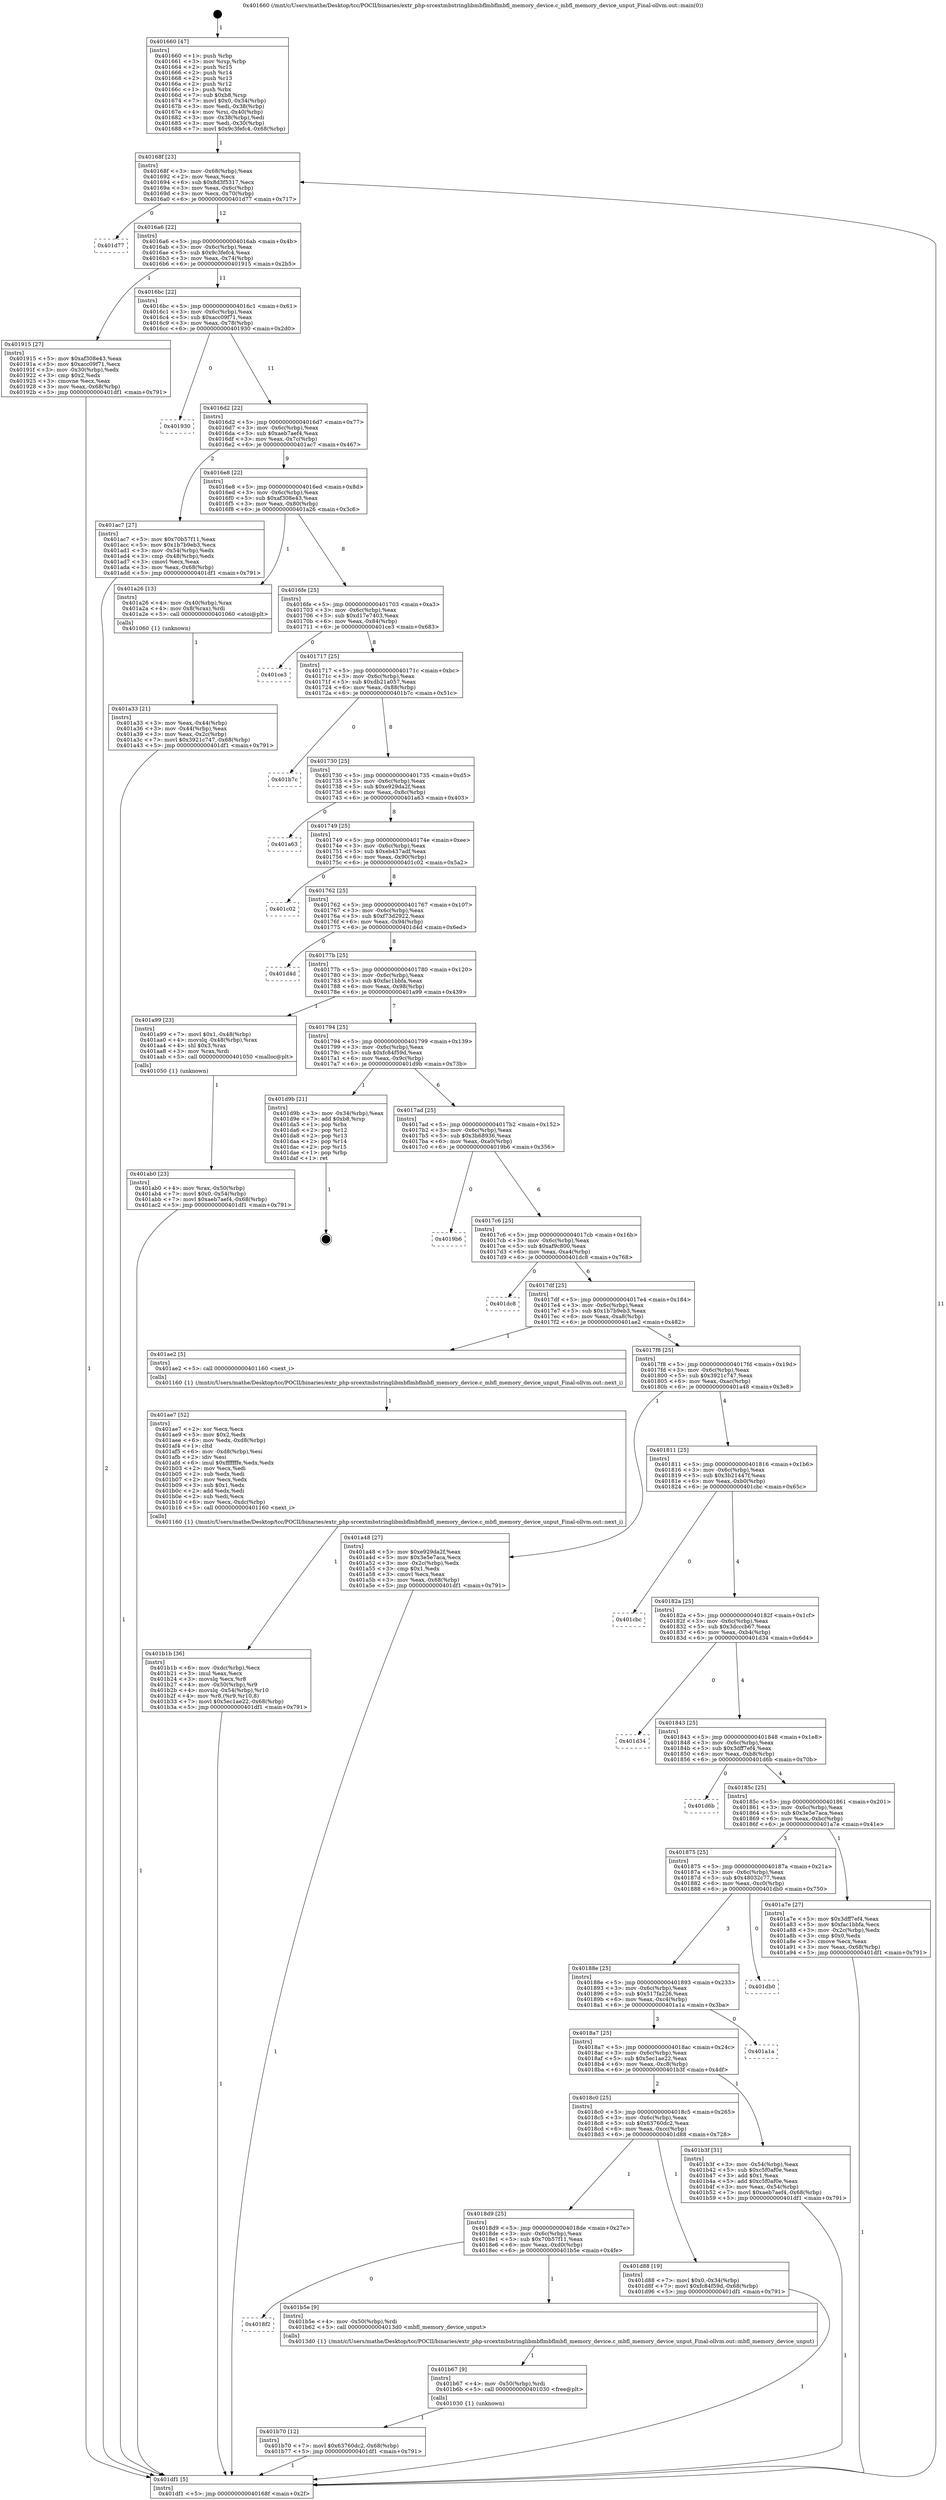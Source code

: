 digraph "0x401660" {
  label = "0x401660 (/mnt/c/Users/mathe/Desktop/tcc/POCII/binaries/extr_php-srcextmbstringlibmbflmbflmbfl_memory_device.c_mbfl_memory_device_unput_Final-ollvm.out::main(0))"
  labelloc = "t"
  node[shape=record]

  Entry [label="",width=0.3,height=0.3,shape=circle,fillcolor=black,style=filled]
  "0x40168f" [label="{
     0x40168f [23]\l
     | [instrs]\l
     &nbsp;&nbsp;0x40168f \<+3\>: mov -0x68(%rbp),%eax\l
     &nbsp;&nbsp;0x401692 \<+2\>: mov %eax,%ecx\l
     &nbsp;&nbsp;0x401694 \<+6\>: sub $0x8d3f5317,%ecx\l
     &nbsp;&nbsp;0x40169a \<+3\>: mov %eax,-0x6c(%rbp)\l
     &nbsp;&nbsp;0x40169d \<+3\>: mov %ecx,-0x70(%rbp)\l
     &nbsp;&nbsp;0x4016a0 \<+6\>: je 0000000000401d77 \<main+0x717\>\l
  }"]
  "0x401d77" [label="{
     0x401d77\l
  }", style=dashed]
  "0x4016a6" [label="{
     0x4016a6 [22]\l
     | [instrs]\l
     &nbsp;&nbsp;0x4016a6 \<+5\>: jmp 00000000004016ab \<main+0x4b\>\l
     &nbsp;&nbsp;0x4016ab \<+3\>: mov -0x6c(%rbp),%eax\l
     &nbsp;&nbsp;0x4016ae \<+5\>: sub $0x9c3fefc4,%eax\l
     &nbsp;&nbsp;0x4016b3 \<+3\>: mov %eax,-0x74(%rbp)\l
     &nbsp;&nbsp;0x4016b6 \<+6\>: je 0000000000401915 \<main+0x2b5\>\l
  }"]
  Exit [label="",width=0.3,height=0.3,shape=circle,fillcolor=black,style=filled,peripheries=2]
  "0x401915" [label="{
     0x401915 [27]\l
     | [instrs]\l
     &nbsp;&nbsp;0x401915 \<+5\>: mov $0xaf308e43,%eax\l
     &nbsp;&nbsp;0x40191a \<+5\>: mov $0xacc09f71,%ecx\l
     &nbsp;&nbsp;0x40191f \<+3\>: mov -0x30(%rbp),%edx\l
     &nbsp;&nbsp;0x401922 \<+3\>: cmp $0x2,%edx\l
     &nbsp;&nbsp;0x401925 \<+3\>: cmovne %ecx,%eax\l
     &nbsp;&nbsp;0x401928 \<+3\>: mov %eax,-0x68(%rbp)\l
     &nbsp;&nbsp;0x40192b \<+5\>: jmp 0000000000401df1 \<main+0x791\>\l
  }"]
  "0x4016bc" [label="{
     0x4016bc [22]\l
     | [instrs]\l
     &nbsp;&nbsp;0x4016bc \<+5\>: jmp 00000000004016c1 \<main+0x61\>\l
     &nbsp;&nbsp;0x4016c1 \<+3\>: mov -0x6c(%rbp),%eax\l
     &nbsp;&nbsp;0x4016c4 \<+5\>: sub $0xacc09f71,%eax\l
     &nbsp;&nbsp;0x4016c9 \<+3\>: mov %eax,-0x78(%rbp)\l
     &nbsp;&nbsp;0x4016cc \<+6\>: je 0000000000401930 \<main+0x2d0\>\l
  }"]
  "0x401df1" [label="{
     0x401df1 [5]\l
     | [instrs]\l
     &nbsp;&nbsp;0x401df1 \<+5\>: jmp 000000000040168f \<main+0x2f\>\l
  }"]
  "0x401660" [label="{
     0x401660 [47]\l
     | [instrs]\l
     &nbsp;&nbsp;0x401660 \<+1\>: push %rbp\l
     &nbsp;&nbsp;0x401661 \<+3\>: mov %rsp,%rbp\l
     &nbsp;&nbsp;0x401664 \<+2\>: push %r15\l
     &nbsp;&nbsp;0x401666 \<+2\>: push %r14\l
     &nbsp;&nbsp;0x401668 \<+2\>: push %r13\l
     &nbsp;&nbsp;0x40166a \<+2\>: push %r12\l
     &nbsp;&nbsp;0x40166c \<+1\>: push %rbx\l
     &nbsp;&nbsp;0x40166d \<+7\>: sub $0xb8,%rsp\l
     &nbsp;&nbsp;0x401674 \<+7\>: movl $0x0,-0x34(%rbp)\l
     &nbsp;&nbsp;0x40167b \<+3\>: mov %edi,-0x38(%rbp)\l
     &nbsp;&nbsp;0x40167e \<+4\>: mov %rsi,-0x40(%rbp)\l
     &nbsp;&nbsp;0x401682 \<+3\>: mov -0x38(%rbp),%edi\l
     &nbsp;&nbsp;0x401685 \<+3\>: mov %edi,-0x30(%rbp)\l
     &nbsp;&nbsp;0x401688 \<+7\>: movl $0x9c3fefc4,-0x68(%rbp)\l
  }"]
  "0x401b70" [label="{
     0x401b70 [12]\l
     | [instrs]\l
     &nbsp;&nbsp;0x401b70 \<+7\>: movl $0x63760dc2,-0x68(%rbp)\l
     &nbsp;&nbsp;0x401b77 \<+5\>: jmp 0000000000401df1 \<main+0x791\>\l
  }"]
  "0x401930" [label="{
     0x401930\l
  }", style=dashed]
  "0x4016d2" [label="{
     0x4016d2 [22]\l
     | [instrs]\l
     &nbsp;&nbsp;0x4016d2 \<+5\>: jmp 00000000004016d7 \<main+0x77\>\l
     &nbsp;&nbsp;0x4016d7 \<+3\>: mov -0x6c(%rbp),%eax\l
     &nbsp;&nbsp;0x4016da \<+5\>: sub $0xaeb7aef4,%eax\l
     &nbsp;&nbsp;0x4016df \<+3\>: mov %eax,-0x7c(%rbp)\l
     &nbsp;&nbsp;0x4016e2 \<+6\>: je 0000000000401ac7 \<main+0x467\>\l
  }"]
  "0x401b67" [label="{
     0x401b67 [9]\l
     | [instrs]\l
     &nbsp;&nbsp;0x401b67 \<+4\>: mov -0x50(%rbp),%rdi\l
     &nbsp;&nbsp;0x401b6b \<+5\>: call 0000000000401030 \<free@plt\>\l
     | [calls]\l
     &nbsp;&nbsp;0x401030 \{1\} (unknown)\l
  }"]
  "0x401ac7" [label="{
     0x401ac7 [27]\l
     | [instrs]\l
     &nbsp;&nbsp;0x401ac7 \<+5\>: mov $0x70b57f11,%eax\l
     &nbsp;&nbsp;0x401acc \<+5\>: mov $0x1b7b9eb3,%ecx\l
     &nbsp;&nbsp;0x401ad1 \<+3\>: mov -0x54(%rbp),%edx\l
     &nbsp;&nbsp;0x401ad4 \<+3\>: cmp -0x48(%rbp),%edx\l
     &nbsp;&nbsp;0x401ad7 \<+3\>: cmovl %ecx,%eax\l
     &nbsp;&nbsp;0x401ada \<+3\>: mov %eax,-0x68(%rbp)\l
     &nbsp;&nbsp;0x401add \<+5\>: jmp 0000000000401df1 \<main+0x791\>\l
  }"]
  "0x4016e8" [label="{
     0x4016e8 [22]\l
     | [instrs]\l
     &nbsp;&nbsp;0x4016e8 \<+5\>: jmp 00000000004016ed \<main+0x8d\>\l
     &nbsp;&nbsp;0x4016ed \<+3\>: mov -0x6c(%rbp),%eax\l
     &nbsp;&nbsp;0x4016f0 \<+5\>: sub $0xaf308e43,%eax\l
     &nbsp;&nbsp;0x4016f5 \<+3\>: mov %eax,-0x80(%rbp)\l
     &nbsp;&nbsp;0x4016f8 \<+6\>: je 0000000000401a26 \<main+0x3c6\>\l
  }"]
  "0x4018f2" [label="{
     0x4018f2\l
  }", style=dashed]
  "0x401a26" [label="{
     0x401a26 [13]\l
     | [instrs]\l
     &nbsp;&nbsp;0x401a26 \<+4\>: mov -0x40(%rbp),%rax\l
     &nbsp;&nbsp;0x401a2a \<+4\>: mov 0x8(%rax),%rdi\l
     &nbsp;&nbsp;0x401a2e \<+5\>: call 0000000000401060 \<atoi@plt\>\l
     | [calls]\l
     &nbsp;&nbsp;0x401060 \{1\} (unknown)\l
  }"]
  "0x4016fe" [label="{
     0x4016fe [25]\l
     | [instrs]\l
     &nbsp;&nbsp;0x4016fe \<+5\>: jmp 0000000000401703 \<main+0xa3\>\l
     &nbsp;&nbsp;0x401703 \<+3\>: mov -0x6c(%rbp),%eax\l
     &nbsp;&nbsp;0x401706 \<+5\>: sub $0xd17e7403,%eax\l
     &nbsp;&nbsp;0x40170b \<+6\>: mov %eax,-0x84(%rbp)\l
     &nbsp;&nbsp;0x401711 \<+6\>: je 0000000000401ce3 \<main+0x683\>\l
  }"]
  "0x401a33" [label="{
     0x401a33 [21]\l
     | [instrs]\l
     &nbsp;&nbsp;0x401a33 \<+3\>: mov %eax,-0x44(%rbp)\l
     &nbsp;&nbsp;0x401a36 \<+3\>: mov -0x44(%rbp),%eax\l
     &nbsp;&nbsp;0x401a39 \<+3\>: mov %eax,-0x2c(%rbp)\l
     &nbsp;&nbsp;0x401a3c \<+7\>: movl $0x3921c747,-0x68(%rbp)\l
     &nbsp;&nbsp;0x401a43 \<+5\>: jmp 0000000000401df1 \<main+0x791\>\l
  }"]
  "0x401b5e" [label="{
     0x401b5e [9]\l
     | [instrs]\l
     &nbsp;&nbsp;0x401b5e \<+4\>: mov -0x50(%rbp),%rdi\l
     &nbsp;&nbsp;0x401b62 \<+5\>: call 00000000004013d0 \<mbfl_memory_device_unput\>\l
     | [calls]\l
     &nbsp;&nbsp;0x4013d0 \{1\} (/mnt/c/Users/mathe/Desktop/tcc/POCII/binaries/extr_php-srcextmbstringlibmbflmbflmbfl_memory_device.c_mbfl_memory_device_unput_Final-ollvm.out::mbfl_memory_device_unput)\l
  }"]
  "0x401ce3" [label="{
     0x401ce3\l
  }", style=dashed]
  "0x401717" [label="{
     0x401717 [25]\l
     | [instrs]\l
     &nbsp;&nbsp;0x401717 \<+5\>: jmp 000000000040171c \<main+0xbc\>\l
     &nbsp;&nbsp;0x40171c \<+3\>: mov -0x6c(%rbp),%eax\l
     &nbsp;&nbsp;0x40171f \<+5\>: sub $0xdb21a057,%eax\l
     &nbsp;&nbsp;0x401724 \<+6\>: mov %eax,-0x88(%rbp)\l
     &nbsp;&nbsp;0x40172a \<+6\>: je 0000000000401b7c \<main+0x51c\>\l
  }"]
  "0x4018d9" [label="{
     0x4018d9 [25]\l
     | [instrs]\l
     &nbsp;&nbsp;0x4018d9 \<+5\>: jmp 00000000004018de \<main+0x27e\>\l
     &nbsp;&nbsp;0x4018de \<+3\>: mov -0x6c(%rbp),%eax\l
     &nbsp;&nbsp;0x4018e1 \<+5\>: sub $0x70b57f11,%eax\l
     &nbsp;&nbsp;0x4018e6 \<+6\>: mov %eax,-0xd0(%rbp)\l
     &nbsp;&nbsp;0x4018ec \<+6\>: je 0000000000401b5e \<main+0x4fe\>\l
  }"]
  "0x401b7c" [label="{
     0x401b7c\l
  }", style=dashed]
  "0x401730" [label="{
     0x401730 [25]\l
     | [instrs]\l
     &nbsp;&nbsp;0x401730 \<+5\>: jmp 0000000000401735 \<main+0xd5\>\l
     &nbsp;&nbsp;0x401735 \<+3\>: mov -0x6c(%rbp),%eax\l
     &nbsp;&nbsp;0x401738 \<+5\>: sub $0xe929da2f,%eax\l
     &nbsp;&nbsp;0x40173d \<+6\>: mov %eax,-0x8c(%rbp)\l
     &nbsp;&nbsp;0x401743 \<+6\>: je 0000000000401a63 \<main+0x403\>\l
  }"]
  "0x401d88" [label="{
     0x401d88 [19]\l
     | [instrs]\l
     &nbsp;&nbsp;0x401d88 \<+7\>: movl $0x0,-0x34(%rbp)\l
     &nbsp;&nbsp;0x401d8f \<+7\>: movl $0xfc84f59d,-0x68(%rbp)\l
     &nbsp;&nbsp;0x401d96 \<+5\>: jmp 0000000000401df1 \<main+0x791\>\l
  }"]
  "0x401a63" [label="{
     0x401a63\l
  }", style=dashed]
  "0x401749" [label="{
     0x401749 [25]\l
     | [instrs]\l
     &nbsp;&nbsp;0x401749 \<+5\>: jmp 000000000040174e \<main+0xee\>\l
     &nbsp;&nbsp;0x40174e \<+3\>: mov -0x6c(%rbp),%eax\l
     &nbsp;&nbsp;0x401751 \<+5\>: sub $0xeb437adf,%eax\l
     &nbsp;&nbsp;0x401756 \<+6\>: mov %eax,-0x90(%rbp)\l
     &nbsp;&nbsp;0x40175c \<+6\>: je 0000000000401c02 \<main+0x5a2\>\l
  }"]
  "0x4018c0" [label="{
     0x4018c0 [25]\l
     | [instrs]\l
     &nbsp;&nbsp;0x4018c0 \<+5\>: jmp 00000000004018c5 \<main+0x265\>\l
     &nbsp;&nbsp;0x4018c5 \<+3\>: mov -0x6c(%rbp),%eax\l
     &nbsp;&nbsp;0x4018c8 \<+5\>: sub $0x63760dc2,%eax\l
     &nbsp;&nbsp;0x4018cd \<+6\>: mov %eax,-0xcc(%rbp)\l
     &nbsp;&nbsp;0x4018d3 \<+6\>: je 0000000000401d88 \<main+0x728\>\l
  }"]
  "0x401c02" [label="{
     0x401c02\l
  }", style=dashed]
  "0x401762" [label="{
     0x401762 [25]\l
     | [instrs]\l
     &nbsp;&nbsp;0x401762 \<+5\>: jmp 0000000000401767 \<main+0x107\>\l
     &nbsp;&nbsp;0x401767 \<+3\>: mov -0x6c(%rbp),%eax\l
     &nbsp;&nbsp;0x40176a \<+5\>: sub $0xf73d2922,%eax\l
     &nbsp;&nbsp;0x40176f \<+6\>: mov %eax,-0x94(%rbp)\l
     &nbsp;&nbsp;0x401775 \<+6\>: je 0000000000401d4d \<main+0x6ed\>\l
  }"]
  "0x401b3f" [label="{
     0x401b3f [31]\l
     | [instrs]\l
     &nbsp;&nbsp;0x401b3f \<+3\>: mov -0x54(%rbp),%eax\l
     &nbsp;&nbsp;0x401b42 \<+5\>: sub $0xc5f0af0e,%eax\l
     &nbsp;&nbsp;0x401b47 \<+3\>: add $0x1,%eax\l
     &nbsp;&nbsp;0x401b4a \<+5\>: add $0xc5f0af0e,%eax\l
     &nbsp;&nbsp;0x401b4f \<+3\>: mov %eax,-0x54(%rbp)\l
     &nbsp;&nbsp;0x401b52 \<+7\>: movl $0xaeb7aef4,-0x68(%rbp)\l
     &nbsp;&nbsp;0x401b59 \<+5\>: jmp 0000000000401df1 \<main+0x791\>\l
  }"]
  "0x401d4d" [label="{
     0x401d4d\l
  }", style=dashed]
  "0x40177b" [label="{
     0x40177b [25]\l
     | [instrs]\l
     &nbsp;&nbsp;0x40177b \<+5\>: jmp 0000000000401780 \<main+0x120\>\l
     &nbsp;&nbsp;0x401780 \<+3\>: mov -0x6c(%rbp),%eax\l
     &nbsp;&nbsp;0x401783 \<+5\>: sub $0xfac1bbfa,%eax\l
     &nbsp;&nbsp;0x401788 \<+6\>: mov %eax,-0x98(%rbp)\l
     &nbsp;&nbsp;0x40178e \<+6\>: je 0000000000401a99 \<main+0x439\>\l
  }"]
  "0x4018a7" [label="{
     0x4018a7 [25]\l
     | [instrs]\l
     &nbsp;&nbsp;0x4018a7 \<+5\>: jmp 00000000004018ac \<main+0x24c\>\l
     &nbsp;&nbsp;0x4018ac \<+3\>: mov -0x6c(%rbp),%eax\l
     &nbsp;&nbsp;0x4018af \<+5\>: sub $0x5ec1ae22,%eax\l
     &nbsp;&nbsp;0x4018b4 \<+6\>: mov %eax,-0xc8(%rbp)\l
     &nbsp;&nbsp;0x4018ba \<+6\>: je 0000000000401b3f \<main+0x4df\>\l
  }"]
  "0x401a99" [label="{
     0x401a99 [23]\l
     | [instrs]\l
     &nbsp;&nbsp;0x401a99 \<+7\>: movl $0x1,-0x48(%rbp)\l
     &nbsp;&nbsp;0x401aa0 \<+4\>: movslq -0x48(%rbp),%rax\l
     &nbsp;&nbsp;0x401aa4 \<+4\>: shl $0x3,%rax\l
     &nbsp;&nbsp;0x401aa8 \<+3\>: mov %rax,%rdi\l
     &nbsp;&nbsp;0x401aab \<+5\>: call 0000000000401050 \<malloc@plt\>\l
     | [calls]\l
     &nbsp;&nbsp;0x401050 \{1\} (unknown)\l
  }"]
  "0x401794" [label="{
     0x401794 [25]\l
     | [instrs]\l
     &nbsp;&nbsp;0x401794 \<+5\>: jmp 0000000000401799 \<main+0x139\>\l
     &nbsp;&nbsp;0x401799 \<+3\>: mov -0x6c(%rbp),%eax\l
     &nbsp;&nbsp;0x40179c \<+5\>: sub $0xfc84f59d,%eax\l
     &nbsp;&nbsp;0x4017a1 \<+6\>: mov %eax,-0x9c(%rbp)\l
     &nbsp;&nbsp;0x4017a7 \<+6\>: je 0000000000401d9b \<main+0x73b\>\l
  }"]
  "0x401a1a" [label="{
     0x401a1a\l
  }", style=dashed]
  "0x401d9b" [label="{
     0x401d9b [21]\l
     | [instrs]\l
     &nbsp;&nbsp;0x401d9b \<+3\>: mov -0x34(%rbp),%eax\l
     &nbsp;&nbsp;0x401d9e \<+7\>: add $0xb8,%rsp\l
     &nbsp;&nbsp;0x401da5 \<+1\>: pop %rbx\l
     &nbsp;&nbsp;0x401da6 \<+2\>: pop %r12\l
     &nbsp;&nbsp;0x401da8 \<+2\>: pop %r13\l
     &nbsp;&nbsp;0x401daa \<+2\>: pop %r14\l
     &nbsp;&nbsp;0x401dac \<+2\>: pop %r15\l
     &nbsp;&nbsp;0x401dae \<+1\>: pop %rbp\l
     &nbsp;&nbsp;0x401daf \<+1\>: ret\l
  }"]
  "0x4017ad" [label="{
     0x4017ad [25]\l
     | [instrs]\l
     &nbsp;&nbsp;0x4017ad \<+5\>: jmp 00000000004017b2 \<main+0x152\>\l
     &nbsp;&nbsp;0x4017b2 \<+3\>: mov -0x6c(%rbp),%eax\l
     &nbsp;&nbsp;0x4017b5 \<+5\>: sub $0x3b68936,%eax\l
     &nbsp;&nbsp;0x4017ba \<+6\>: mov %eax,-0xa0(%rbp)\l
     &nbsp;&nbsp;0x4017c0 \<+6\>: je 00000000004019b6 \<main+0x356\>\l
  }"]
  "0x40188e" [label="{
     0x40188e [25]\l
     | [instrs]\l
     &nbsp;&nbsp;0x40188e \<+5\>: jmp 0000000000401893 \<main+0x233\>\l
     &nbsp;&nbsp;0x401893 \<+3\>: mov -0x6c(%rbp),%eax\l
     &nbsp;&nbsp;0x401896 \<+5\>: sub $0x517fa226,%eax\l
     &nbsp;&nbsp;0x40189b \<+6\>: mov %eax,-0xc4(%rbp)\l
     &nbsp;&nbsp;0x4018a1 \<+6\>: je 0000000000401a1a \<main+0x3ba\>\l
  }"]
  "0x4019b6" [label="{
     0x4019b6\l
  }", style=dashed]
  "0x4017c6" [label="{
     0x4017c6 [25]\l
     | [instrs]\l
     &nbsp;&nbsp;0x4017c6 \<+5\>: jmp 00000000004017cb \<main+0x16b\>\l
     &nbsp;&nbsp;0x4017cb \<+3\>: mov -0x6c(%rbp),%eax\l
     &nbsp;&nbsp;0x4017ce \<+5\>: sub $0xaf9c800,%eax\l
     &nbsp;&nbsp;0x4017d3 \<+6\>: mov %eax,-0xa4(%rbp)\l
     &nbsp;&nbsp;0x4017d9 \<+6\>: je 0000000000401dc8 \<main+0x768\>\l
  }"]
  "0x401db0" [label="{
     0x401db0\l
  }", style=dashed]
  "0x401dc8" [label="{
     0x401dc8\l
  }", style=dashed]
  "0x4017df" [label="{
     0x4017df [25]\l
     | [instrs]\l
     &nbsp;&nbsp;0x4017df \<+5\>: jmp 00000000004017e4 \<main+0x184\>\l
     &nbsp;&nbsp;0x4017e4 \<+3\>: mov -0x6c(%rbp),%eax\l
     &nbsp;&nbsp;0x4017e7 \<+5\>: sub $0x1b7b9eb3,%eax\l
     &nbsp;&nbsp;0x4017ec \<+6\>: mov %eax,-0xa8(%rbp)\l
     &nbsp;&nbsp;0x4017f2 \<+6\>: je 0000000000401ae2 \<main+0x482\>\l
  }"]
  "0x401b1b" [label="{
     0x401b1b [36]\l
     | [instrs]\l
     &nbsp;&nbsp;0x401b1b \<+6\>: mov -0xdc(%rbp),%ecx\l
     &nbsp;&nbsp;0x401b21 \<+3\>: imul %eax,%ecx\l
     &nbsp;&nbsp;0x401b24 \<+3\>: movslq %ecx,%r8\l
     &nbsp;&nbsp;0x401b27 \<+4\>: mov -0x50(%rbp),%r9\l
     &nbsp;&nbsp;0x401b2b \<+4\>: movslq -0x54(%rbp),%r10\l
     &nbsp;&nbsp;0x401b2f \<+4\>: mov %r8,(%r9,%r10,8)\l
     &nbsp;&nbsp;0x401b33 \<+7\>: movl $0x5ec1ae22,-0x68(%rbp)\l
     &nbsp;&nbsp;0x401b3a \<+5\>: jmp 0000000000401df1 \<main+0x791\>\l
  }"]
  "0x401ae2" [label="{
     0x401ae2 [5]\l
     | [instrs]\l
     &nbsp;&nbsp;0x401ae2 \<+5\>: call 0000000000401160 \<next_i\>\l
     | [calls]\l
     &nbsp;&nbsp;0x401160 \{1\} (/mnt/c/Users/mathe/Desktop/tcc/POCII/binaries/extr_php-srcextmbstringlibmbflmbflmbfl_memory_device.c_mbfl_memory_device_unput_Final-ollvm.out::next_i)\l
  }"]
  "0x4017f8" [label="{
     0x4017f8 [25]\l
     | [instrs]\l
     &nbsp;&nbsp;0x4017f8 \<+5\>: jmp 00000000004017fd \<main+0x19d\>\l
     &nbsp;&nbsp;0x4017fd \<+3\>: mov -0x6c(%rbp),%eax\l
     &nbsp;&nbsp;0x401800 \<+5\>: sub $0x3921c747,%eax\l
     &nbsp;&nbsp;0x401805 \<+6\>: mov %eax,-0xac(%rbp)\l
     &nbsp;&nbsp;0x40180b \<+6\>: je 0000000000401a48 \<main+0x3e8\>\l
  }"]
  "0x401ae7" [label="{
     0x401ae7 [52]\l
     | [instrs]\l
     &nbsp;&nbsp;0x401ae7 \<+2\>: xor %ecx,%ecx\l
     &nbsp;&nbsp;0x401ae9 \<+5\>: mov $0x2,%edx\l
     &nbsp;&nbsp;0x401aee \<+6\>: mov %edx,-0xd8(%rbp)\l
     &nbsp;&nbsp;0x401af4 \<+1\>: cltd\l
     &nbsp;&nbsp;0x401af5 \<+6\>: mov -0xd8(%rbp),%esi\l
     &nbsp;&nbsp;0x401afb \<+2\>: idiv %esi\l
     &nbsp;&nbsp;0x401afd \<+6\>: imul $0xfffffffe,%edx,%edx\l
     &nbsp;&nbsp;0x401b03 \<+2\>: mov %ecx,%edi\l
     &nbsp;&nbsp;0x401b05 \<+2\>: sub %edx,%edi\l
     &nbsp;&nbsp;0x401b07 \<+2\>: mov %ecx,%edx\l
     &nbsp;&nbsp;0x401b09 \<+3\>: sub $0x1,%edx\l
     &nbsp;&nbsp;0x401b0c \<+2\>: add %edx,%edi\l
     &nbsp;&nbsp;0x401b0e \<+2\>: sub %edi,%ecx\l
     &nbsp;&nbsp;0x401b10 \<+6\>: mov %ecx,-0xdc(%rbp)\l
     &nbsp;&nbsp;0x401b16 \<+5\>: call 0000000000401160 \<next_i\>\l
     | [calls]\l
     &nbsp;&nbsp;0x401160 \{1\} (/mnt/c/Users/mathe/Desktop/tcc/POCII/binaries/extr_php-srcextmbstringlibmbflmbflmbfl_memory_device.c_mbfl_memory_device_unput_Final-ollvm.out::next_i)\l
  }"]
  "0x401a48" [label="{
     0x401a48 [27]\l
     | [instrs]\l
     &nbsp;&nbsp;0x401a48 \<+5\>: mov $0xe929da2f,%eax\l
     &nbsp;&nbsp;0x401a4d \<+5\>: mov $0x3e5e7aca,%ecx\l
     &nbsp;&nbsp;0x401a52 \<+3\>: mov -0x2c(%rbp),%edx\l
     &nbsp;&nbsp;0x401a55 \<+3\>: cmp $0x1,%edx\l
     &nbsp;&nbsp;0x401a58 \<+3\>: cmovl %ecx,%eax\l
     &nbsp;&nbsp;0x401a5b \<+3\>: mov %eax,-0x68(%rbp)\l
     &nbsp;&nbsp;0x401a5e \<+5\>: jmp 0000000000401df1 \<main+0x791\>\l
  }"]
  "0x401811" [label="{
     0x401811 [25]\l
     | [instrs]\l
     &nbsp;&nbsp;0x401811 \<+5\>: jmp 0000000000401816 \<main+0x1b6\>\l
     &nbsp;&nbsp;0x401816 \<+3\>: mov -0x6c(%rbp),%eax\l
     &nbsp;&nbsp;0x401819 \<+5\>: sub $0x3b21447f,%eax\l
     &nbsp;&nbsp;0x40181e \<+6\>: mov %eax,-0xb0(%rbp)\l
     &nbsp;&nbsp;0x401824 \<+6\>: je 0000000000401cbc \<main+0x65c\>\l
  }"]
  "0x401ab0" [label="{
     0x401ab0 [23]\l
     | [instrs]\l
     &nbsp;&nbsp;0x401ab0 \<+4\>: mov %rax,-0x50(%rbp)\l
     &nbsp;&nbsp;0x401ab4 \<+7\>: movl $0x0,-0x54(%rbp)\l
     &nbsp;&nbsp;0x401abb \<+7\>: movl $0xaeb7aef4,-0x68(%rbp)\l
     &nbsp;&nbsp;0x401ac2 \<+5\>: jmp 0000000000401df1 \<main+0x791\>\l
  }"]
  "0x401cbc" [label="{
     0x401cbc\l
  }", style=dashed]
  "0x40182a" [label="{
     0x40182a [25]\l
     | [instrs]\l
     &nbsp;&nbsp;0x40182a \<+5\>: jmp 000000000040182f \<main+0x1cf\>\l
     &nbsp;&nbsp;0x40182f \<+3\>: mov -0x6c(%rbp),%eax\l
     &nbsp;&nbsp;0x401832 \<+5\>: sub $0x3dcccb67,%eax\l
     &nbsp;&nbsp;0x401837 \<+6\>: mov %eax,-0xb4(%rbp)\l
     &nbsp;&nbsp;0x40183d \<+6\>: je 0000000000401d34 \<main+0x6d4\>\l
  }"]
  "0x401875" [label="{
     0x401875 [25]\l
     | [instrs]\l
     &nbsp;&nbsp;0x401875 \<+5\>: jmp 000000000040187a \<main+0x21a\>\l
     &nbsp;&nbsp;0x40187a \<+3\>: mov -0x6c(%rbp),%eax\l
     &nbsp;&nbsp;0x40187d \<+5\>: sub $0x48032c77,%eax\l
     &nbsp;&nbsp;0x401882 \<+6\>: mov %eax,-0xc0(%rbp)\l
     &nbsp;&nbsp;0x401888 \<+6\>: je 0000000000401db0 \<main+0x750\>\l
  }"]
  "0x401d34" [label="{
     0x401d34\l
  }", style=dashed]
  "0x401843" [label="{
     0x401843 [25]\l
     | [instrs]\l
     &nbsp;&nbsp;0x401843 \<+5\>: jmp 0000000000401848 \<main+0x1e8\>\l
     &nbsp;&nbsp;0x401848 \<+3\>: mov -0x6c(%rbp),%eax\l
     &nbsp;&nbsp;0x40184b \<+5\>: sub $0x3dff7ef4,%eax\l
     &nbsp;&nbsp;0x401850 \<+6\>: mov %eax,-0xb8(%rbp)\l
     &nbsp;&nbsp;0x401856 \<+6\>: je 0000000000401d6b \<main+0x70b\>\l
  }"]
  "0x401a7e" [label="{
     0x401a7e [27]\l
     | [instrs]\l
     &nbsp;&nbsp;0x401a7e \<+5\>: mov $0x3dff7ef4,%eax\l
     &nbsp;&nbsp;0x401a83 \<+5\>: mov $0xfac1bbfa,%ecx\l
     &nbsp;&nbsp;0x401a88 \<+3\>: mov -0x2c(%rbp),%edx\l
     &nbsp;&nbsp;0x401a8b \<+3\>: cmp $0x0,%edx\l
     &nbsp;&nbsp;0x401a8e \<+3\>: cmove %ecx,%eax\l
     &nbsp;&nbsp;0x401a91 \<+3\>: mov %eax,-0x68(%rbp)\l
     &nbsp;&nbsp;0x401a94 \<+5\>: jmp 0000000000401df1 \<main+0x791\>\l
  }"]
  "0x401d6b" [label="{
     0x401d6b\l
  }", style=dashed]
  "0x40185c" [label="{
     0x40185c [25]\l
     | [instrs]\l
     &nbsp;&nbsp;0x40185c \<+5\>: jmp 0000000000401861 \<main+0x201\>\l
     &nbsp;&nbsp;0x401861 \<+3\>: mov -0x6c(%rbp),%eax\l
     &nbsp;&nbsp;0x401864 \<+5\>: sub $0x3e5e7aca,%eax\l
     &nbsp;&nbsp;0x401869 \<+6\>: mov %eax,-0xbc(%rbp)\l
     &nbsp;&nbsp;0x40186f \<+6\>: je 0000000000401a7e \<main+0x41e\>\l
  }"]
  Entry -> "0x401660" [label=" 1"]
  "0x40168f" -> "0x401d77" [label=" 0"]
  "0x40168f" -> "0x4016a6" [label=" 12"]
  "0x401d9b" -> Exit [label=" 1"]
  "0x4016a6" -> "0x401915" [label=" 1"]
  "0x4016a6" -> "0x4016bc" [label=" 11"]
  "0x401915" -> "0x401df1" [label=" 1"]
  "0x401660" -> "0x40168f" [label=" 1"]
  "0x401df1" -> "0x40168f" [label=" 11"]
  "0x401d88" -> "0x401df1" [label=" 1"]
  "0x4016bc" -> "0x401930" [label=" 0"]
  "0x4016bc" -> "0x4016d2" [label=" 11"]
  "0x401b70" -> "0x401df1" [label=" 1"]
  "0x4016d2" -> "0x401ac7" [label=" 2"]
  "0x4016d2" -> "0x4016e8" [label=" 9"]
  "0x401b67" -> "0x401b70" [label=" 1"]
  "0x4016e8" -> "0x401a26" [label=" 1"]
  "0x4016e8" -> "0x4016fe" [label=" 8"]
  "0x401a26" -> "0x401a33" [label=" 1"]
  "0x401a33" -> "0x401df1" [label=" 1"]
  "0x401b5e" -> "0x401b67" [label=" 1"]
  "0x4016fe" -> "0x401ce3" [label=" 0"]
  "0x4016fe" -> "0x401717" [label=" 8"]
  "0x4018d9" -> "0x4018f2" [label=" 0"]
  "0x401717" -> "0x401b7c" [label=" 0"]
  "0x401717" -> "0x401730" [label=" 8"]
  "0x4018d9" -> "0x401b5e" [label=" 1"]
  "0x401730" -> "0x401a63" [label=" 0"]
  "0x401730" -> "0x401749" [label=" 8"]
  "0x4018c0" -> "0x4018d9" [label=" 1"]
  "0x401749" -> "0x401c02" [label=" 0"]
  "0x401749" -> "0x401762" [label=" 8"]
  "0x4018c0" -> "0x401d88" [label=" 1"]
  "0x401762" -> "0x401d4d" [label=" 0"]
  "0x401762" -> "0x40177b" [label=" 8"]
  "0x401b3f" -> "0x401df1" [label=" 1"]
  "0x40177b" -> "0x401a99" [label=" 1"]
  "0x40177b" -> "0x401794" [label=" 7"]
  "0x4018a7" -> "0x401b3f" [label=" 1"]
  "0x401794" -> "0x401d9b" [label=" 1"]
  "0x401794" -> "0x4017ad" [label=" 6"]
  "0x4018a7" -> "0x4018c0" [label=" 2"]
  "0x4017ad" -> "0x4019b6" [label=" 0"]
  "0x4017ad" -> "0x4017c6" [label=" 6"]
  "0x40188e" -> "0x401a1a" [label=" 0"]
  "0x4017c6" -> "0x401dc8" [label=" 0"]
  "0x4017c6" -> "0x4017df" [label=" 6"]
  "0x40188e" -> "0x4018a7" [label=" 3"]
  "0x4017df" -> "0x401ae2" [label=" 1"]
  "0x4017df" -> "0x4017f8" [label=" 5"]
  "0x401875" -> "0x401db0" [label=" 0"]
  "0x4017f8" -> "0x401a48" [label=" 1"]
  "0x4017f8" -> "0x401811" [label=" 4"]
  "0x401a48" -> "0x401df1" [label=" 1"]
  "0x401875" -> "0x40188e" [label=" 3"]
  "0x401811" -> "0x401cbc" [label=" 0"]
  "0x401811" -> "0x40182a" [label=" 4"]
  "0x401b1b" -> "0x401df1" [label=" 1"]
  "0x40182a" -> "0x401d34" [label=" 0"]
  "0x40182a" -> "0x401843" [label=" 4"]
  "0x401ae7" -> "0x401b1b" [label=" 1"]
  "0x401843" -> "0x401d6b" [label=" 0"]
  "0x401843" -> "0x40185c" [label=" 4"]
  "0x401ae2" -> "0x401ae7" [label=" 1"]
  "0x40185c" -> "0x401a7e" [label=" 1"]
  "0x40185c" -> "0x401875" [label=" 3"]
  "0x401a7e" -> "0x401df1" [label=" 1"]
  "0x401a99" -> "0x401ab0" [label=" 1"]
  "0x401ab0" -> "0x401df1" [label=" 1"]
  "0x401ac7" -> "0x401df1" [label=" 2"]
}
